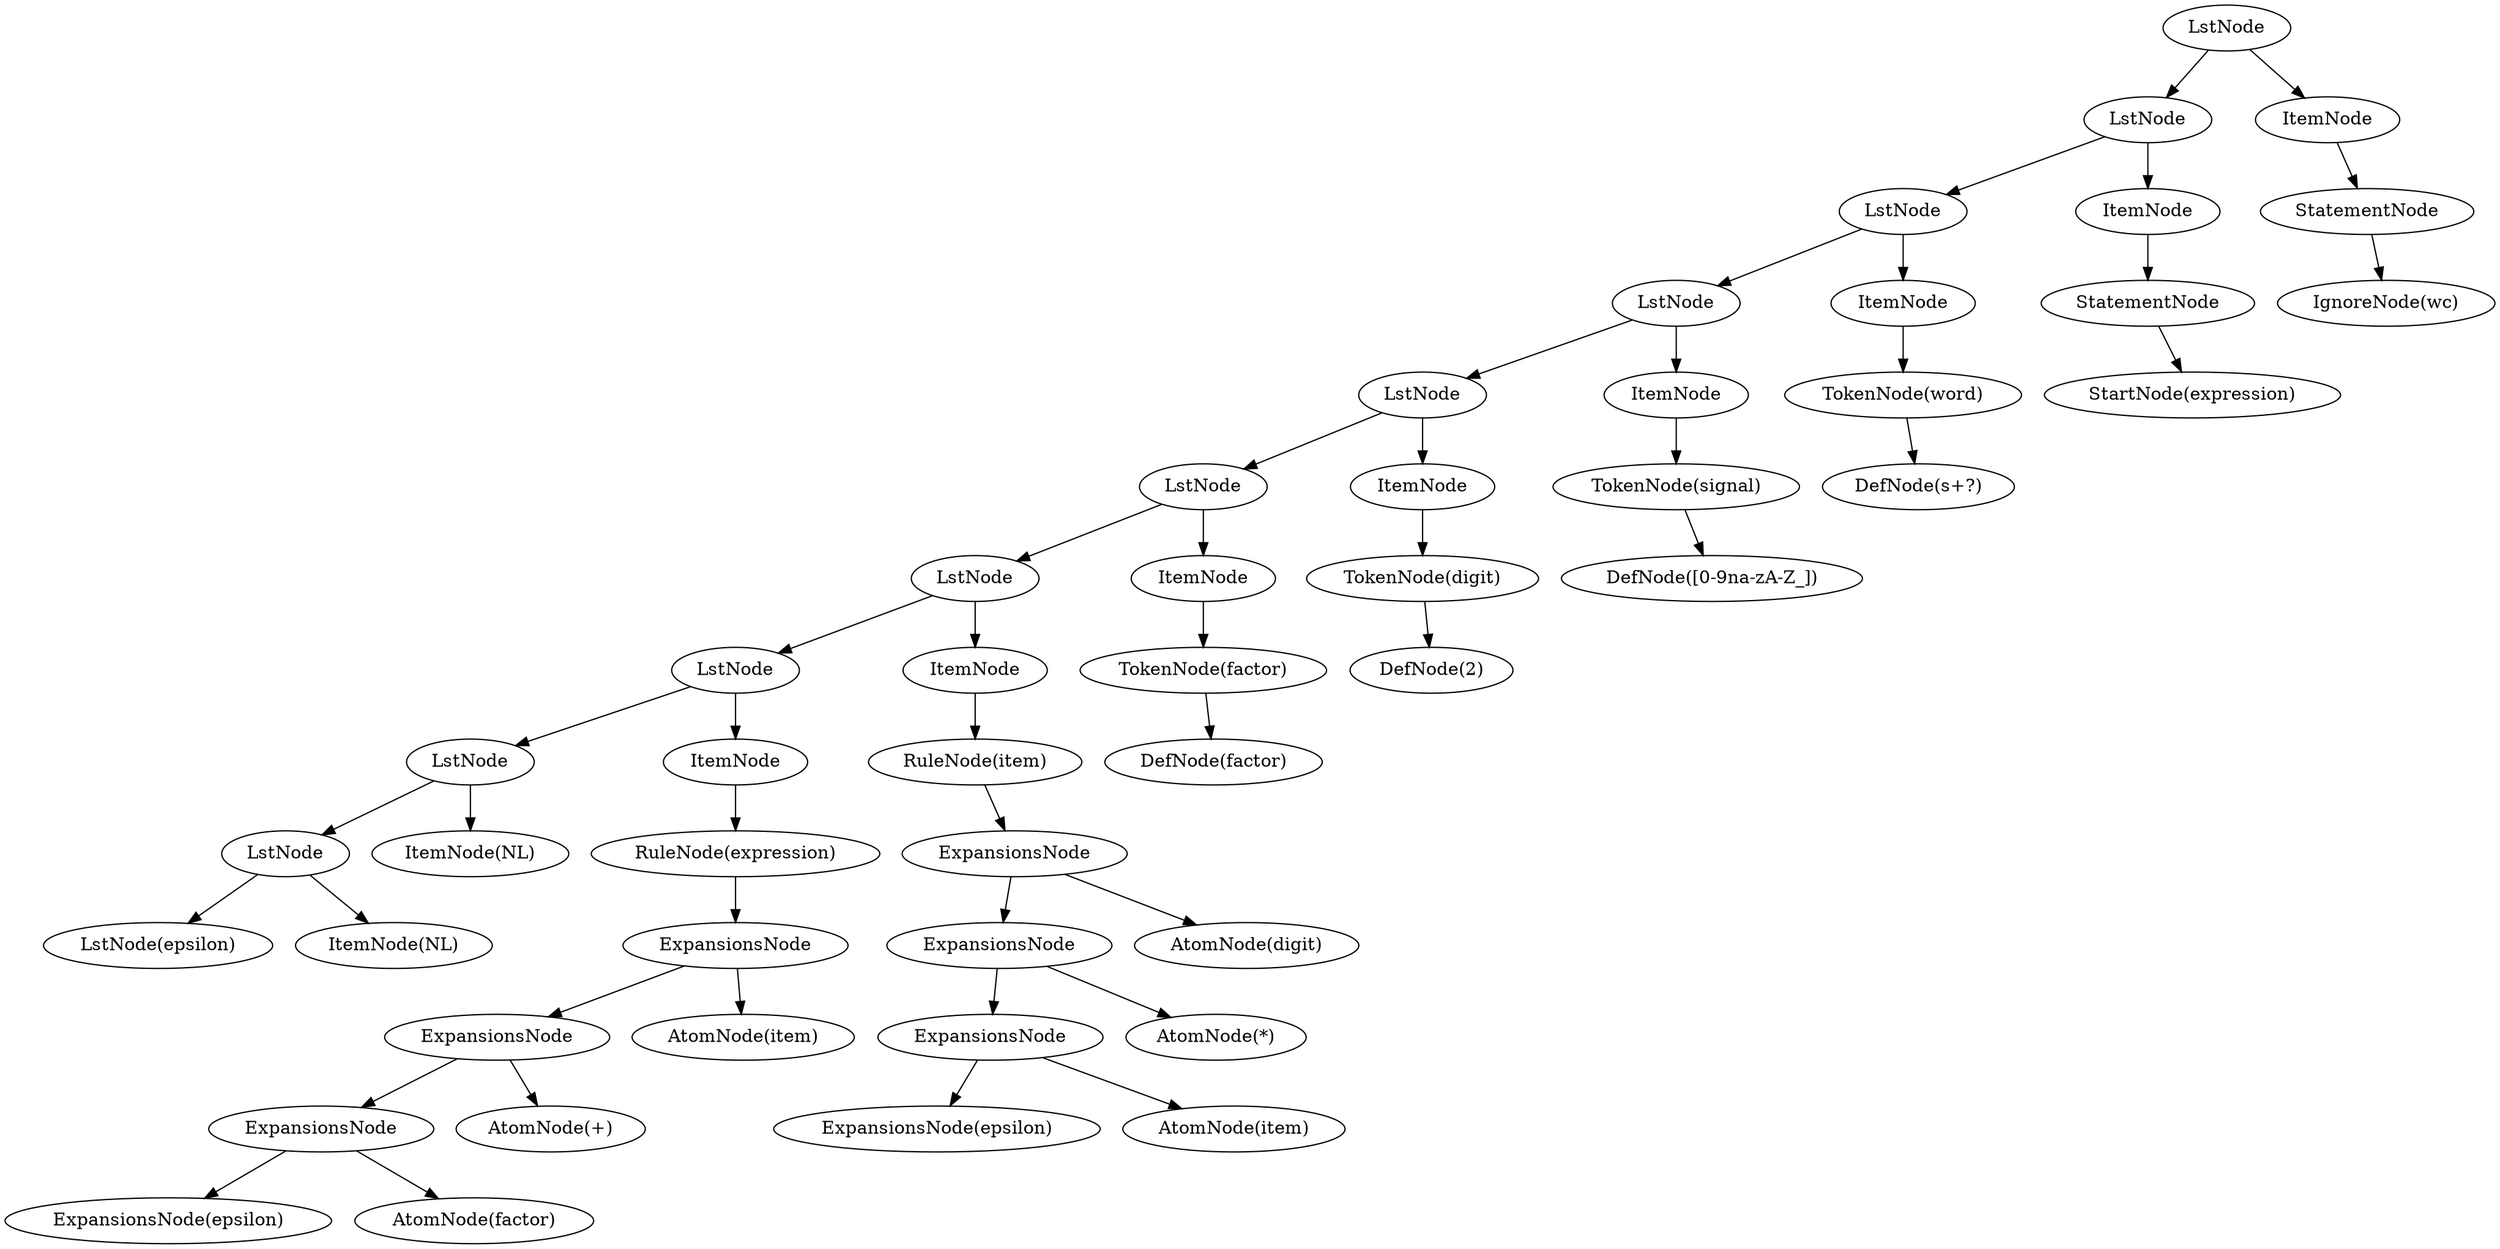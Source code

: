 digraph syntaxTree {
aA01[label="LstNode"];
bB12[label="LstNode"];
cC23[label="LstNode"];
dD34[label="LstNode"];
eE45[label="LstNode"];
fF56[label="LstNode"];
gG67[label="LstNode"];
hH78[label="LstNode"];
iI89[label="LstNode"];
jJ90[label="LstNode"];
kK01[label="LstNode(epsilon)"];
lL12[label="ItemNode(NL)"];
mM23[label="ItemNode(NL)"];
nN34[label="ItemNode"];
oO45[label="RuleNode(expression)"];
pP56[label="ExpansionsNode"];
qQ67[label="ExpansionsNode"];
rR78[label="ExpansionsNode"];
sS89[label="ExpansionsNode(epsilon)"];
tT90[label="AtomNode(factor)"];
uU01[label="AtomNode(+)"];
vV12[label="AtomNode(item)"];
wW23[label="ItemNode"];
xX34[label="RuleNode(item)"];
yY45[label="ExpansionsNode"];
zZ56[label="ExpansionsNode"];
aA67[label="ExpansionsNode"];
bB78[label="ExpansionsNode(epsilon)"];
cC89[label="AtomNode(item)"];
dD90[label="AtomNode(*)"];
eE01[label="AtomNode(digit)"];
fF12[label="ItemNode"];
gG23[label="TokenNode(factor)"];
hH34[label="DefNode(factor)"];
iI45[label="ItemNode"];
jJ56[label="TokenNode(digit)"];
kK67[label="DefNode(2)"];
lL78[label="ItemNode"];
mM89[label="TokenNode(signal)"];
nN90[label="DefNode([0-9na-zA-Z_])"];
oO01[label="ItemNode"];
pP12[label="TokenNode(word)"];
qQ23[label="DefNode(\s+?)"];
rR34[label="ItemNode"];
sS45[label="StatementNode"]
tT56[label="StartNode(expression)"]uU67[label="ItemNode"];
vV78[label="StatementNode"]
wW89[label="IgnoreNode(wc)"]jJ90->kK01
jJ90->lL12
iI89->jJ90
iI89->mM23
hH78->iI89
rR78->sS89
rR78->tT90
qQ67->rR78
qQ67->uU01
pP56->qQ67
pP56->vV12
oO45->pP56
nN34->oO45
hH78->nN34
gG67->hH78
aA67->bB78
aA67->cC89
zZ56->aA67
zZ56->dD90
yY45->zZ56
yY45->eE01
xX34->yY45
wW23->xX34
gG67->wW23
fF56->gG67
gG23->hH34
fF12->gG23
fF56->fF12
eE45->fF56
jJ56->kK67
iI45->jJ56
eE45->iI45
dD34->eE45
mM89->nN90
lL78->mM89
dD34->lL78
cC23->dD34
pP12->qQ23
oO01->pP12
cC23->oO01
bB12->cC23
sS45->tT56
rR34->sS45
bB12->rR34
aA01->bB12
vV78->wW89
uU67->vV78
aA01->uU67
}
